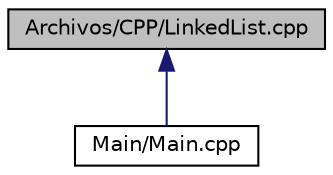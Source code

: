 digraph "Archivos/CPP/LinkedList.cpp"
{
  edge [fontname="Helvetica",fontsize="10",labelfontname="Helvetica",labelfontsize="10"];
  node [fontname="Helvetica",fontsize="10",shape=record];
  Node9 [label="Archivos/CPP/LinkedList.cpp",height=0.2,width=0.4,color="black", fillcolor="grey75", style="filled", fontcolor="black"];
  Node9 -> Node10 [dir="back",color="midnightblue",fontsize="10",style="solid",fontname="Helvetica"];
  Node10 [label="Main/Main.cpp",height=0.2,width=0.4,color="black", fillcolor="white", style="filled",URL="$_main_8cpp.html"];
}
